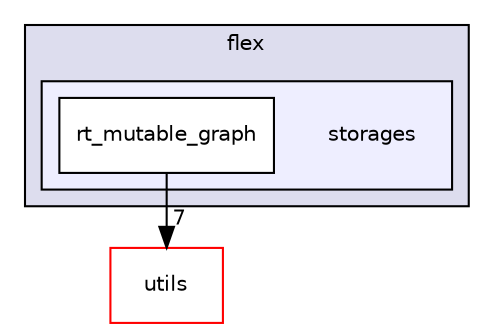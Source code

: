 digraph "/home/runner/work/GraphScope/GraphScope/flex/storages" {
  compound=true
  node [ fontsize="10", fontname="Helvetica"];
  edge [ labelfontsize="10", labelfontname="Helvetica"];
  subgraph clusterdir_83040b2426fd14f30f85bf1fbd97af90 {
    graph [ bgcolor="#ddddee", pencolor="black", label="flex" fontname="Helvetica", fontsize="10", URL="dir_83040b2426fd14f30f85bf1fbd97af90.html"]
  subgraph clusterdir_0bdd5b7109e05b9939ed9c1c6f217959 {
    graph [ bgcolor="#eeeeff", pencolor="black", label="" URL="dir_0bdd5b7109e05b9939ed9c1c6f217959.html"];
    dir_0bdd5b7109e05b9939ed9c1c6f217959 [shape=plaintext label="storages"];
    dir_6faf85451c2ea0ce304084ae4b878e7a [shape=box label="rt_mutable_graph" color="black" fillcolor="white" style="filled" URL="dir_6faf85451c2ea0ce304084ae4b878e7a.html"];
  }
  }
  dir_a95fcce11a0807c0de49b10c3984b702 [shape=box label="utils" fillcolor="white" style="filled" color="red" URL="dir_a95fcce11a0807c0de49b10c3984b702.html"];
  dir_6faf85451c2ea0ce304084ae4b878e7a->dir_a95fcce11a0807c0de49b10c3984b702 [headlabel="7", labeldistance=1.5 headhref="dir_000006_000007.html"];
}
